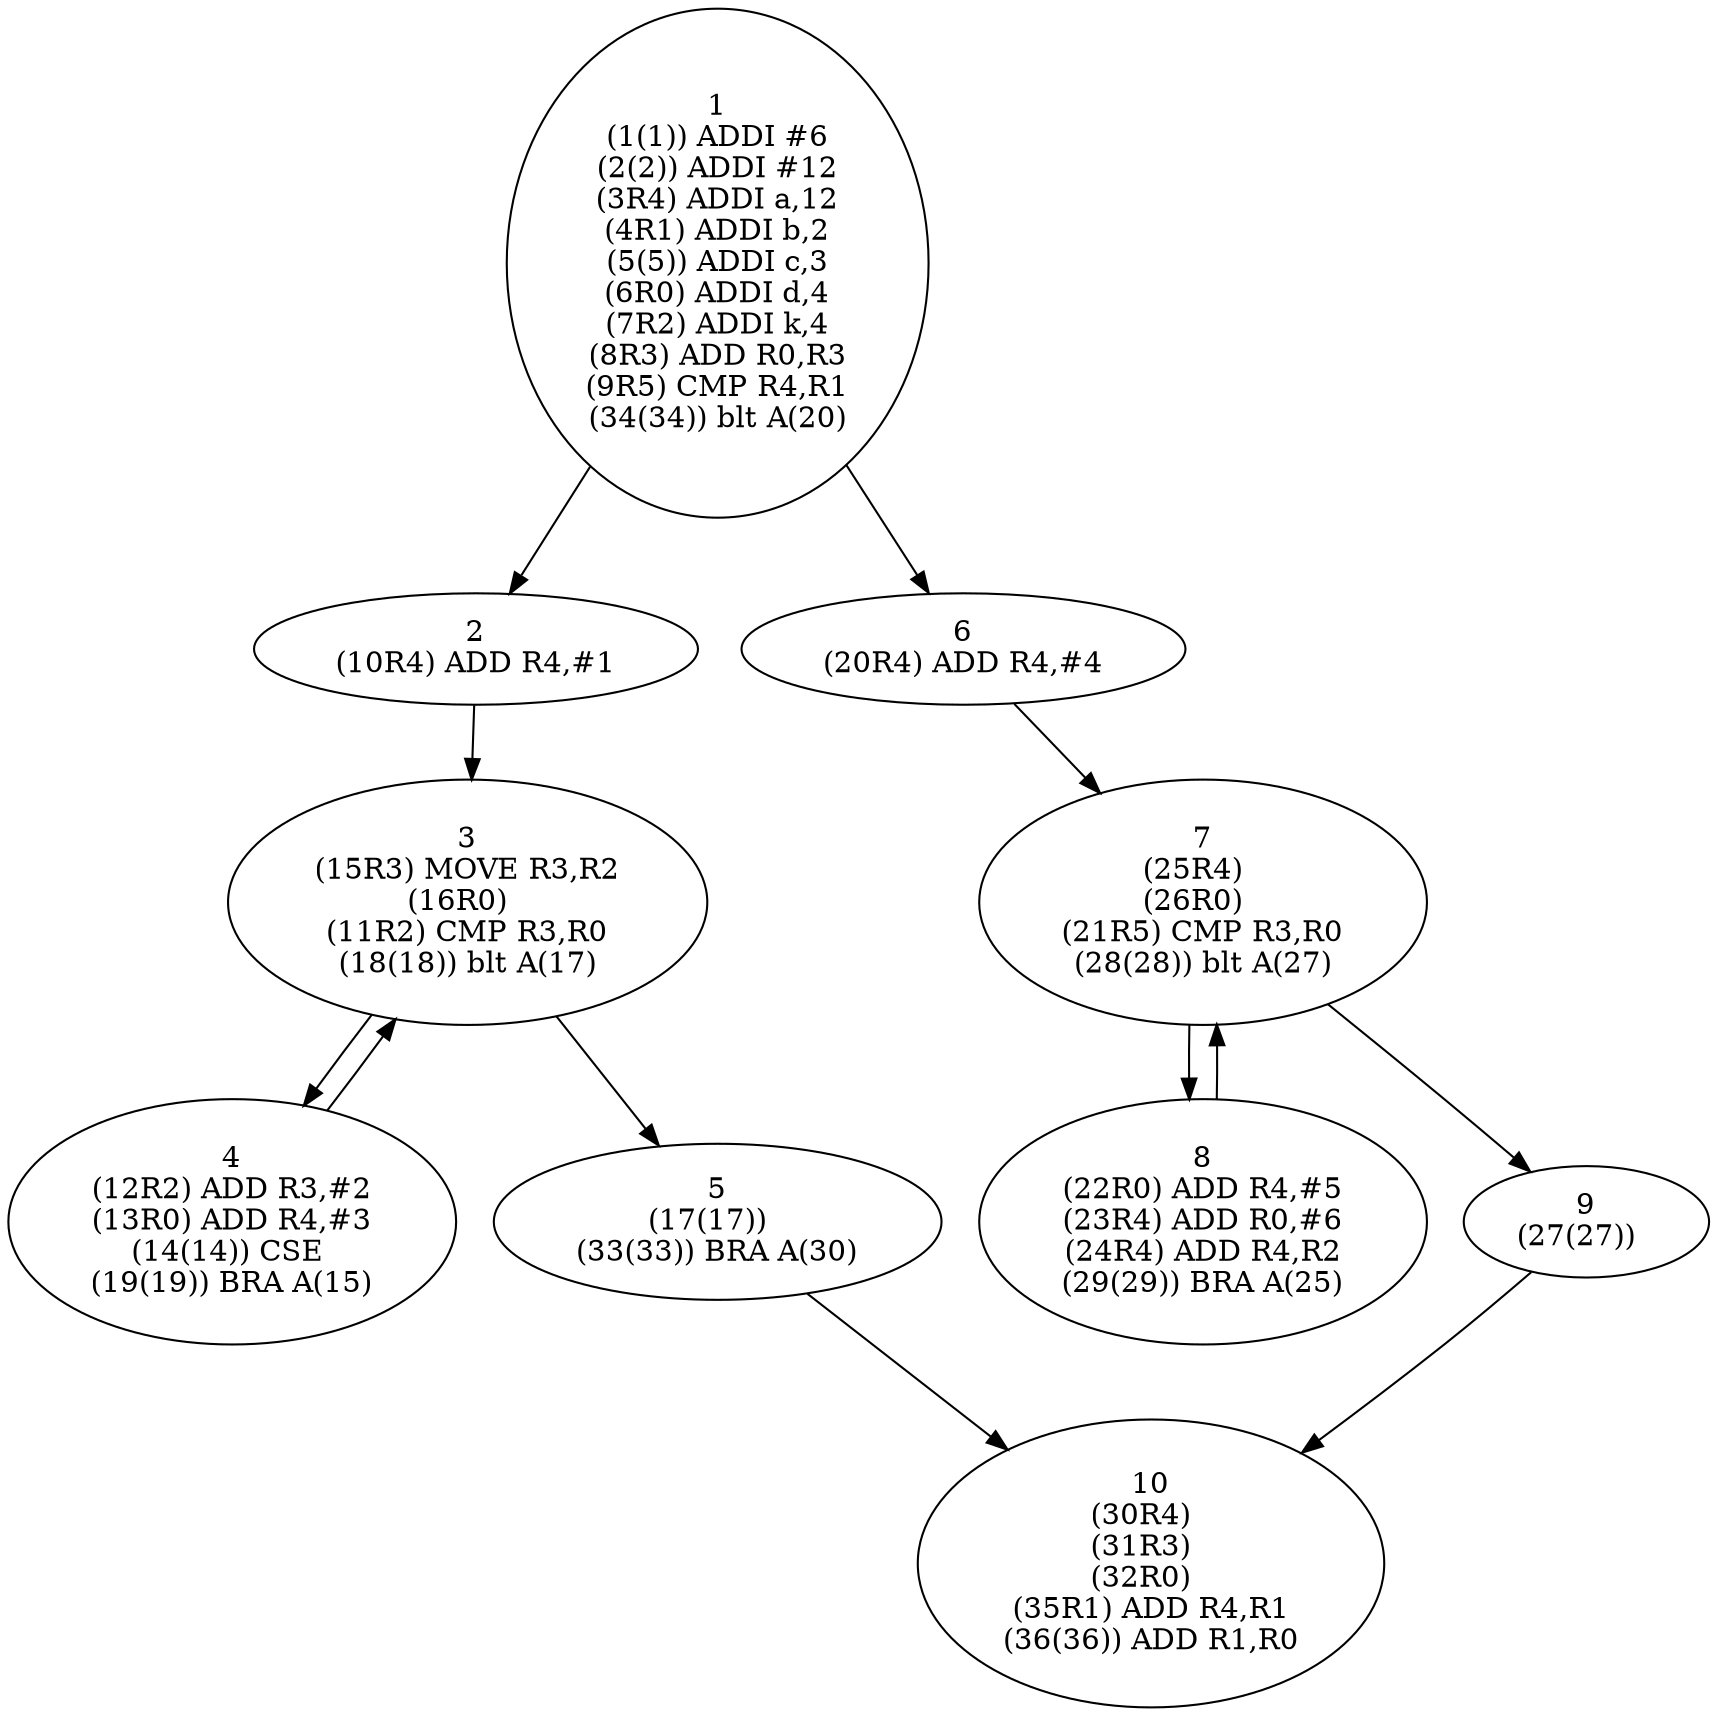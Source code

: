 strict digraph  {
1 [label="1\n(1(1)) ADDI #6\n(2(2)) ADDI #12\n(3R4) ADDI a,12\n(4R1) ADDI b,2\n(5(5)) ADDI c,3\n(6R0) ADDI d,4\n(7R2) ADDI k,4\n(8R3) ADD R0,R3\n(9R5) CMP R4,R1\n(34(34)) blt A(20)"];
2 [label="2\n(10R4) ADD R4,#1"];
3 [label="3\n(15R3) MOVE R3,R2\n(16R0)  \n(11R2) CMP R3,R0\n(18(18)) blt A(17)"];
4 [label="4\n(12R2) ADD R3,#2\n(13R0) ADD R4,#3\n(14(14)) CSE \n(19(19)) BRA A(15)"];
5 [label="5\n(17(17))  \n(33(33)) BRA A(30)"];
6 [label="6\n(20R4) ADD R4,#4"];
7 [label="7\n(25R4)  \n(26R0)  \n(21R5) CMP R3,R0\n(28(28)) blt A(27)"];
8 [label="8\n(22R0) ADD R4,#5\n(23R4) ADD R0,#6\n(24R4) ADD R4,R2\n(29(29)) BRA A(25)"];
9 [label="9\n(27(27))  "];
10 [label="10\n(30R4)  \n(31R3)  \n(32R0)  \n(35R1) ADD R4,R1\n(36(36)) ADD R1,R0"];
1 -> 2;
1 -> 6;
2 -> 3;
3 -> 4;
3 -> 5;
4 -> 3;
5 -> 10;
6 -> 7;
7 -> 8;
7 -> 9;
8 -> 7;
9 -> 10;
}
